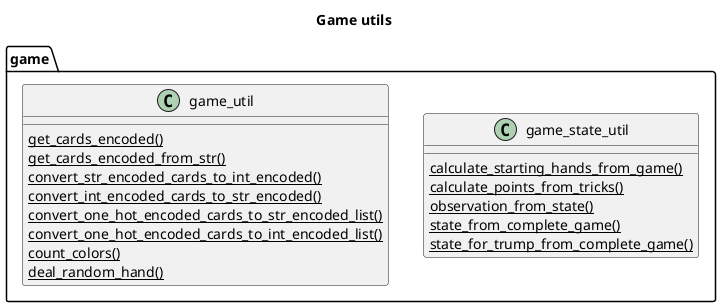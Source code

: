 @startuml
title Game utils
class game.game_state_util {
{static} calculate_starting_hands_from_game()
{static} calculate_points_from_tricks()
{static} observation_from_state()
{static} state_from_complete_game()
{static} state_for_trump_from_complete_game()
}

class game.game_util {
{static} get_cards_encoded()
{static} get_cards_encoded_from_str()
{static} convert_str_encoded_cards_to_int_encoded()
{static} convert_int_encoded_cards_to_str_encoded()
{static} convert_one_hot_encoded_cards_to_str_encoded_list()
{static} convert_one_hot_encoded_cards_to_int_encoded_list()
{static} count_colors()
{static} deal_random_hand()
}
@enduml